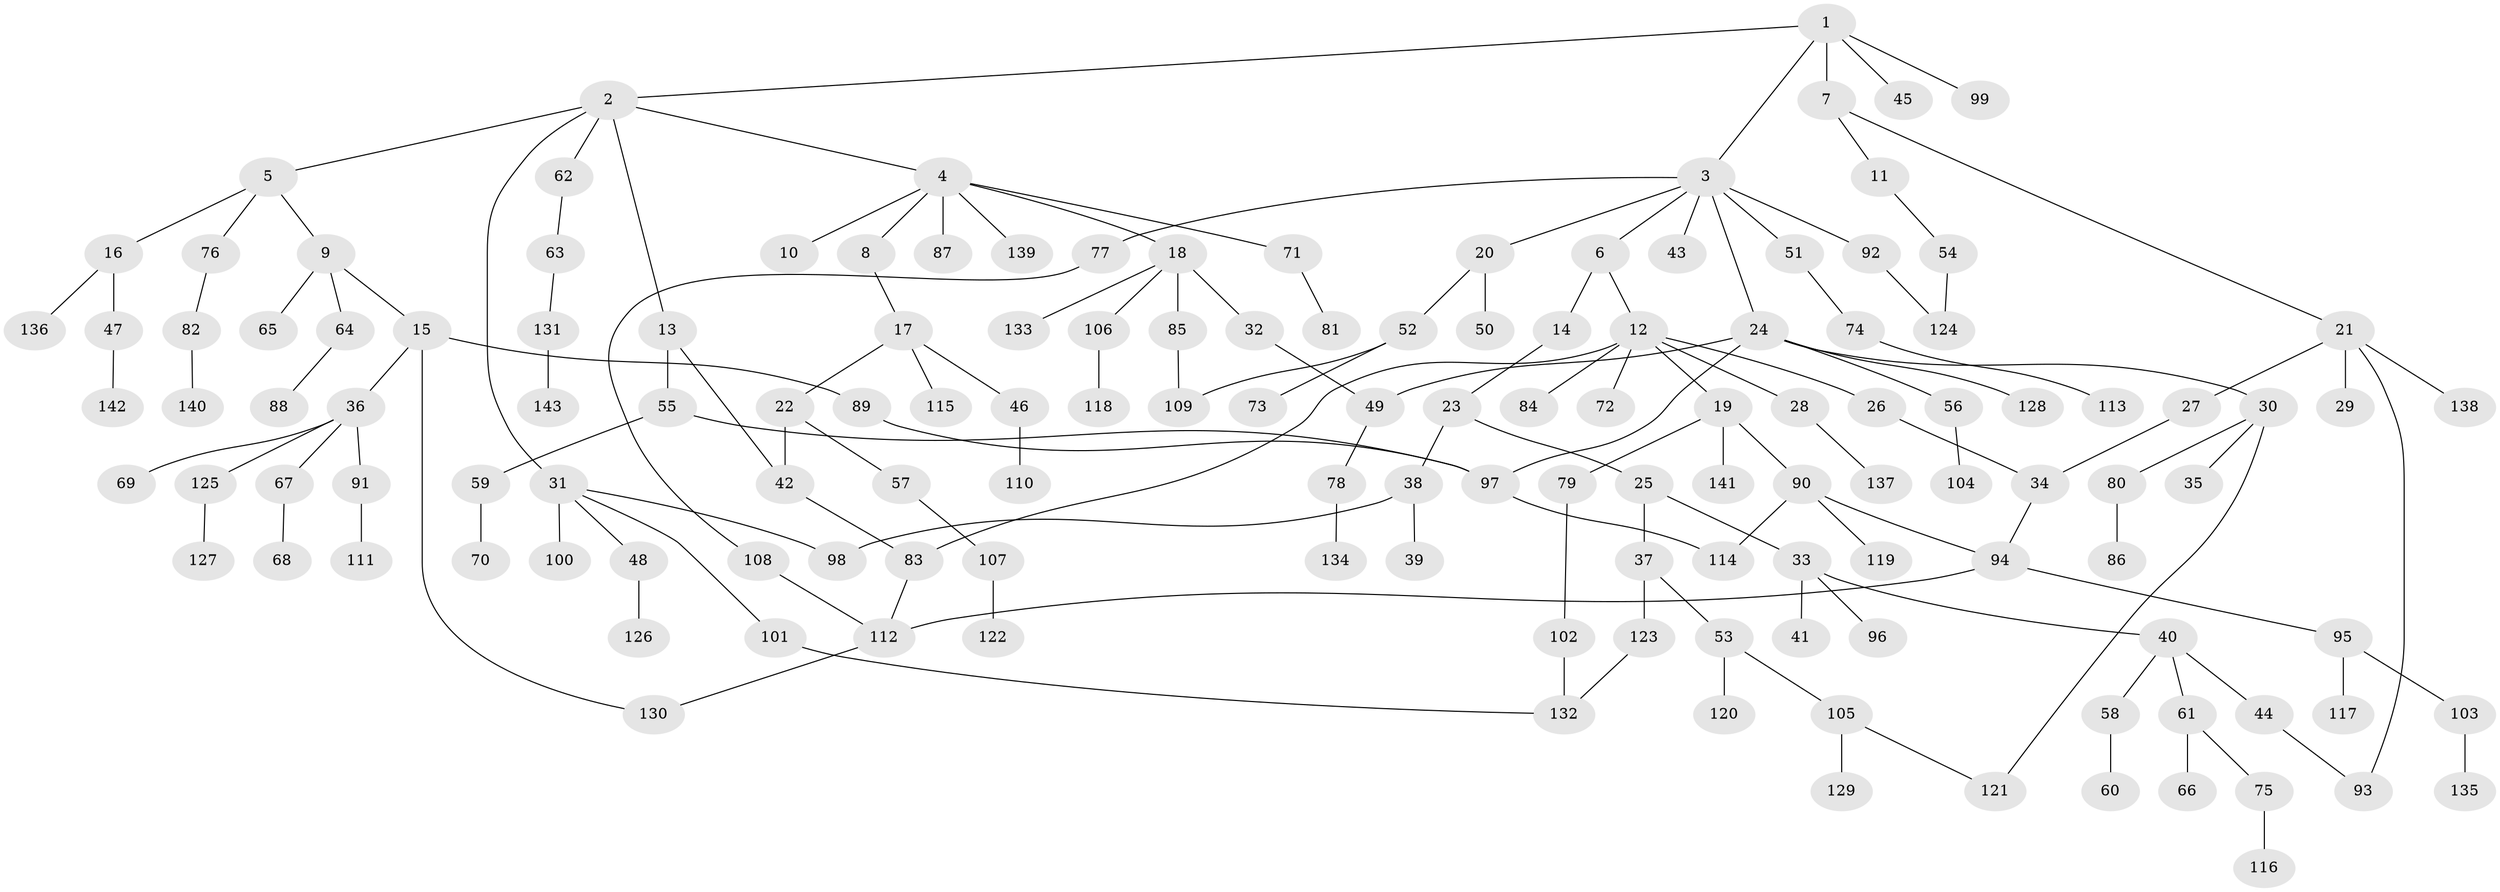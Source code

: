 // coarse degree distribution, {4: 0.11764705882352941, 6: 0.00980392156862745, 7: 0.029411764705882353, 3: 0.17647058823529413, 2: 0.2549019607843137, 1: 0.38235294117647056, 5: 0.0196078431372549, 8: 0.00980392156862745}
// Generated by graph-tools (version 1.1) at 2025/23/03/03/25 07:23:34]
// undirected, 143 vertices, 160 edges
graph export_dot {
graph [start="1"]
  node [color=gray90,style=filled];
  1;
  2;
  3;
  4;
  5;
  6;
  7;
  8;
  9;
  10;
  11;
  12;
  13;
  14;
  15;
  16;
  17;
  18;
  19;
  20;
  21;
  22;
  23;
  24;
  25;
  26;
  27;
  28;
  29;
  30;
  31;
  32;
  33;
  34;
  35;
  36;
  37;
  38;
  39;
  40;
  41;
  42;
  43;
  44;
  45;
  46;
  47;
  48;
  49;
  50;
  51;
  52;
  53;
  54;
  55;
  56;
  57;
  58;
  59;
  60;
  61;
  62;
  63;
  64;
  65;
  66;
  67;
  68;
  69;
  70;
  71;
  72;
  73;
  74;
  75;
  76;
  77;
  78;
  79;
  80;
  81;
  82;
  83;
  84;
  85;
  86;
  87;
  88;
  89;
  90;
  91;
  92;
  93;
  94;
  95;
  96;
  97;
  98;
  99;
  100;
  101;
  102;
  103;
  104;
  105;
  106;
  107;
  108;
  109;
  110;
  111;
  112;
  113;
  114;
  115;
  116;
  117;
  118;
  119;
  120;
  121;
  122;
  123;
  124;
  125;
  126;
  127;
  128;
  129;
  130;
  131;
  132;
  133;
  134;
  135;
  136;
  137;
  138;
  139;
  140;
  141;
  142;
  143;
  1 -- 2;
  1 -- 3;
  1 -- 7;
  1 -- 45;
  1 -- 99;
  2 -- 4;
  2 -- 5;
  2 -- 13;
  2 -- 31;
  2 -- 62;
  3 -- 6;
  3 -- 20;
  3 -- 24;
  3 -- 43;
  3 -- 51;
  3 -- 77;
  3 -- 92;
  4 -- 8;
  4 -- 10;
  4 -- 18;
  4 -- 71;
  4 -- 87;
  4 -- 139;
  5 -- 9;
  5 -- 16;
  5 -- 76;
  6 -- 12;
  6 -- 14;
  7 -- 11;
  7 -- 21;
  8 -- 17;
  9 -- 15;
  9 -- 64;
  9 -- 65;
  11 -- 54;
  12 -- 19;
  12 -- 26;
  12 -- 28;
  12 -- 72;
  12 -- 84;
  12 -- 83;
  13 -- 55;
  13 -- 42;
  14 -- 23;
  15 -- 36;
  15 -- 89;
  15 -- 130;
  16 -- 47;
  16 -- 136;
  17 -- 22;
  17 -- 46;
  17 -- 115;
  18 -- 32;
  18 -- 85;
  18 -- 106;
  18 -- 133;
  19 -- 79;
  19 -- 90;
  19 -- 141;
  20 -- 50;
  20 -- 52;
  21 -- 27;
  21 -- 29;
  21 -- 93;
  21 -- 138;
  22 -- 42;
  22 -- 57;
  23 -- 25;
  23 -- 38;
  24 -- 30;
  24 -- 56;
  24 -- 128;
  24 -- 49;
  24 -- 97;
  25 -- 33;
  25 -- 37;
  26 -- 34;
  27 -- 34;
  28 -- 137;
  30 -- 35;
  30 -- 80;
  30 -- 121;
  31 -- 48;
  31 -- 100;
  31 -- 101;
  31 -- 98;
  32 -- 49;
  33 -- 40;
  33 -- 41;
  33 -- 96;
  34 -- 94;
  36 -- 67;
  36 -- 69;
  36 -- 91;
  36 -- 125;
  37 -- 53;
  37 -- 123;
  38 -- 39;
  38 -- 98;
  40 -- 44;
  40 -- 58;
  40 -- 61;
  42 -- 83;
  44 -- 93;
  46 -- 110;
  47 -- 142;
  48 -- 126;
  49 -- 78;
  51 -- 74;
  52 -- 73;
  52 -- 109;
  53 -- 105;
  53 -- 120;
  54 -- 124;
  55 -- 59;
  55 -- 97;
  56 -- 104;
  57 -- 107;
  58 -- 60;
  59 -- 70;
  61 -- 66;
  61 -- 75;
  62 -- 63;
  63 -- 131;
  64 -- 88;
  67 -- 68;
  71 -- 81;
  74 -- 113;
  75 -- 116;
  76 -- 82;
  77 -- 108;
  78 -- 134;
  79 -- 102;
  80 -- 86;
  82 -- 140;
  83 -- 112;
  85 -- 109;
  89 -- 97;
  90 -- 114;
  90 -- 119;
  90 -- 94;
  91 -- 111;
  92 -- 124;
  94 -- 95;
  94 -- 112;
  95 -- 103;
  95 -- 117;
  97 -- 114;
  101 -- 132;
  102 -- 132;
  103 -- 135;
  105 -- 129;
  105 -- 121;
  106 -- 118;
  107 -- 122;
  108 -- 112;
  112 -- 130;
  123 -- 132;
  125 -- 127;
  131 -- 143;
}
